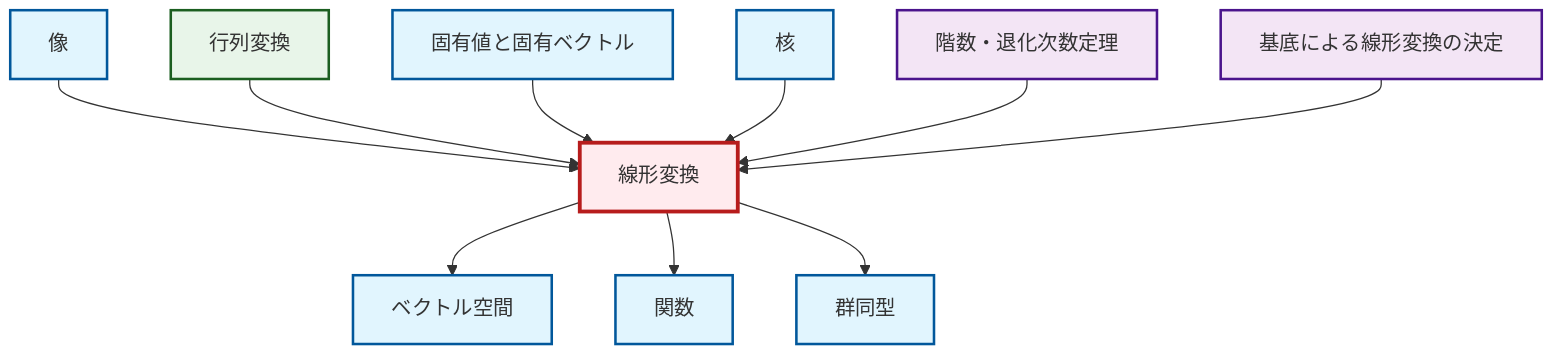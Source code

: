 graph TD
    classDef definition fill:#e1f5fe,stroke:#01579b,stroke-width:2px
    classDef theorem fill:#f3e5f5,stroke:#4a148c,stroke-width:2px
    classDef axiom fill:#fff3e0,stroke:#e65100,stroke-width:2px
    classDef example fill:#e8f5e9,stroke:#1b5e20,stroke-width:2px
    classDef current fill:#ffebee,stroke:#b71c1c,stroke-width:3px
    def-vector-space["ベクトル空間"]:::definition
    def-image["像"]:::definition
    def-isomorphism["群同型"]:::definition
    def-kernel["核"]:::definition
    thm-linear-transformation-basis["基底による線形変換の決定"]:::theorem
    def-function["関数"]:::definition
    ex-matrix-transformation["行列変換"]:::example
    def-eigenvalue-eigenvector["固有値と固有ベクトル"]:::definition
    thm-rank-nullity["階数・退化次数定理"]:::theorem
    def-linear-transformation["線形変換"]:::definition
    def-linear-transformation --> def-vector-space
    def-image --> def-linear-transformation
    ex-matrix-transformation --> def-linear-transformation
    def-eigenvalue-eigenvector --> def-linear-transformation
    def-linear-transformation --> def-function
    def-linear-transformation --> def-isomorphism
    def-kernel --> def-linear-transformation
    thm-rank-nullity --> def-linear-transformation
    thm-linear-transformation-basis --> def-linear-transformation
    class def-linear-transformation current